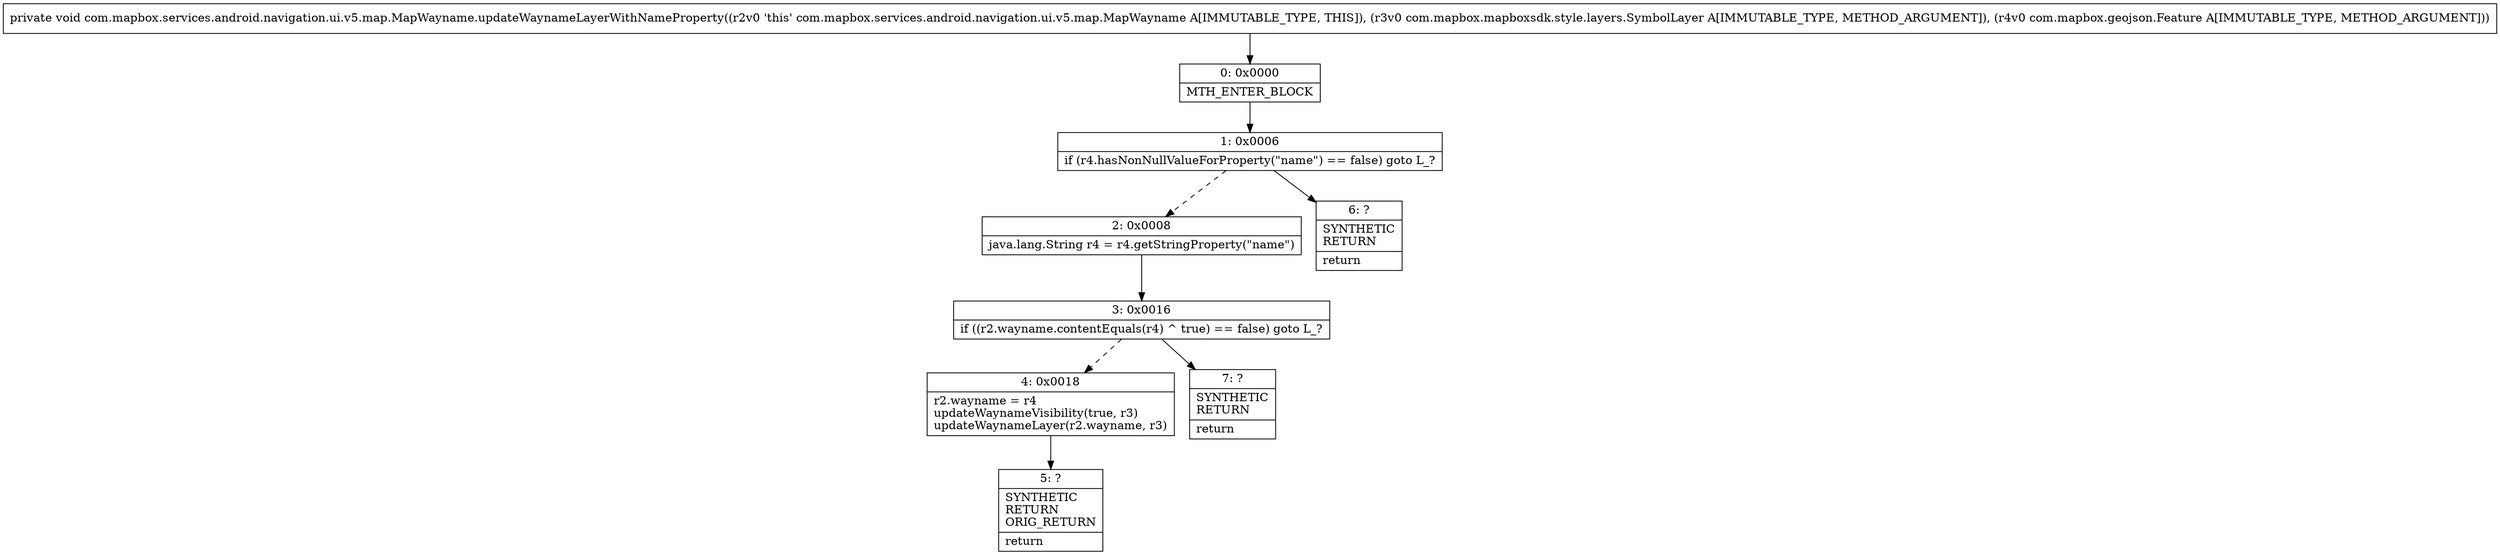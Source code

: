 digraph "CFG forcom.mapbox.services.android.navigation.ui.v5.map.MapWayname.updateWaynameLayerWithNameProperty(Lcom\/mapbox\/mapboxsdk\/style\/layers\/SymbolLayer;Lcom\/mapbox\/geojson\/Feature;)V" {
Node_0 [shape=record,label="{0\:\ 0x0000|MTH_ENTER_BLOCK\l}"];
Node_1 [shape=record,label="{1\:\ 0x0006|if (r4.hasNonNullValueForProperty(\"name\") == false) goto L_?\l}"];
Node_2 [shape=record,label="{2\:\ 0x0008|java.lang.String r4 = r4.getStringProperty(\"name\")\l}"];
Node_3 [shape=record,label="{3\:\ 0x0016|if ((r2.wayname.contentEquals(r4) ^ true) == false) goto L_?\l}"];
Node_4 [shape=record,label="{4\:\ 0x0018|r2.wayname = r4\lupdateWaynameVisibility(true, r3)\lupdateWaynameLayer(r2.wayname, r3)\l}"];
Node_5 [shape=record,label="{5\:\ ?|SYNTHETIC\lRETURN\lORIG_RETURN\l|return\l}"];
Node_6 [shape=record,label="{6\:\ ?|SYNTHETIC\lRETURN\l|return\l}"];
Node_7 [shape=record,label="{7\:\ ?|SYNTHETIC\lRETURN\l|return\l}"];
MethodNode[shape=record,label="{private void com.mapbox.services.android.navigation.ui.v5.map.MapWayname.updateWaynameLayerWithNameProperty((r2v0 'this' com.mapbox.services.android.navigation.ui.v5.map.MapWayname A[IMMUTABLE_TYPE, THIS]), (r3v0 com.mapbox.mapboxsdk.style.layers.SymbolLayer A[IMMUTABLE_TYPE, METHOD_ARGUMENT]), (r4v0 com.mapbox.geojson.Feature A[IMMUTABLE_TYPE, METHOD_ARGUMENT])) }"];
MethodNode -> Node_0;
Node_0 -> Node_1;
Node_1 -> Node_2[style=dashed];
Node_1 -> Node_6;
Node_2 -> Node_3;
Node_3 -> Node_4[style=dashed];
Node_3 -> Node_7;
Node_4 -> Node_5;
}

